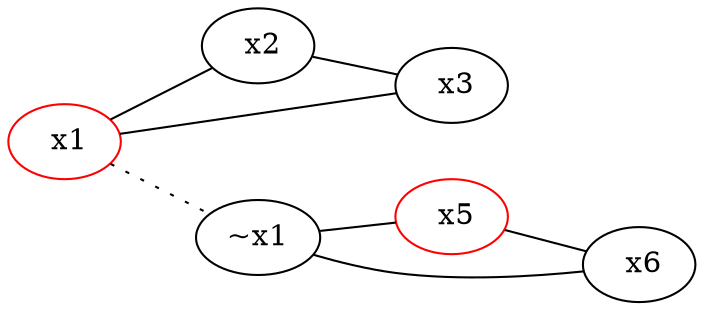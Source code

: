 strict graph {
	rankdir = LR;
	node [ color = red    ] " x1"
	node [ color = black    ] " x2"
	node [ color = black    ] " x3"
	" x1" -- " x2"
	" x2" -- " x3"
	" x3" -- " x1"
	node [ color = black    ] "~x1"
	node [ color = red    ] " x5"
	node [ color = black    ] " x6"
	"~x1" -- " x5"
	" x5" -- " x6"
	" x6" -- "~x1"
	" x1" -- "~x1" [ style = dotted ]
}